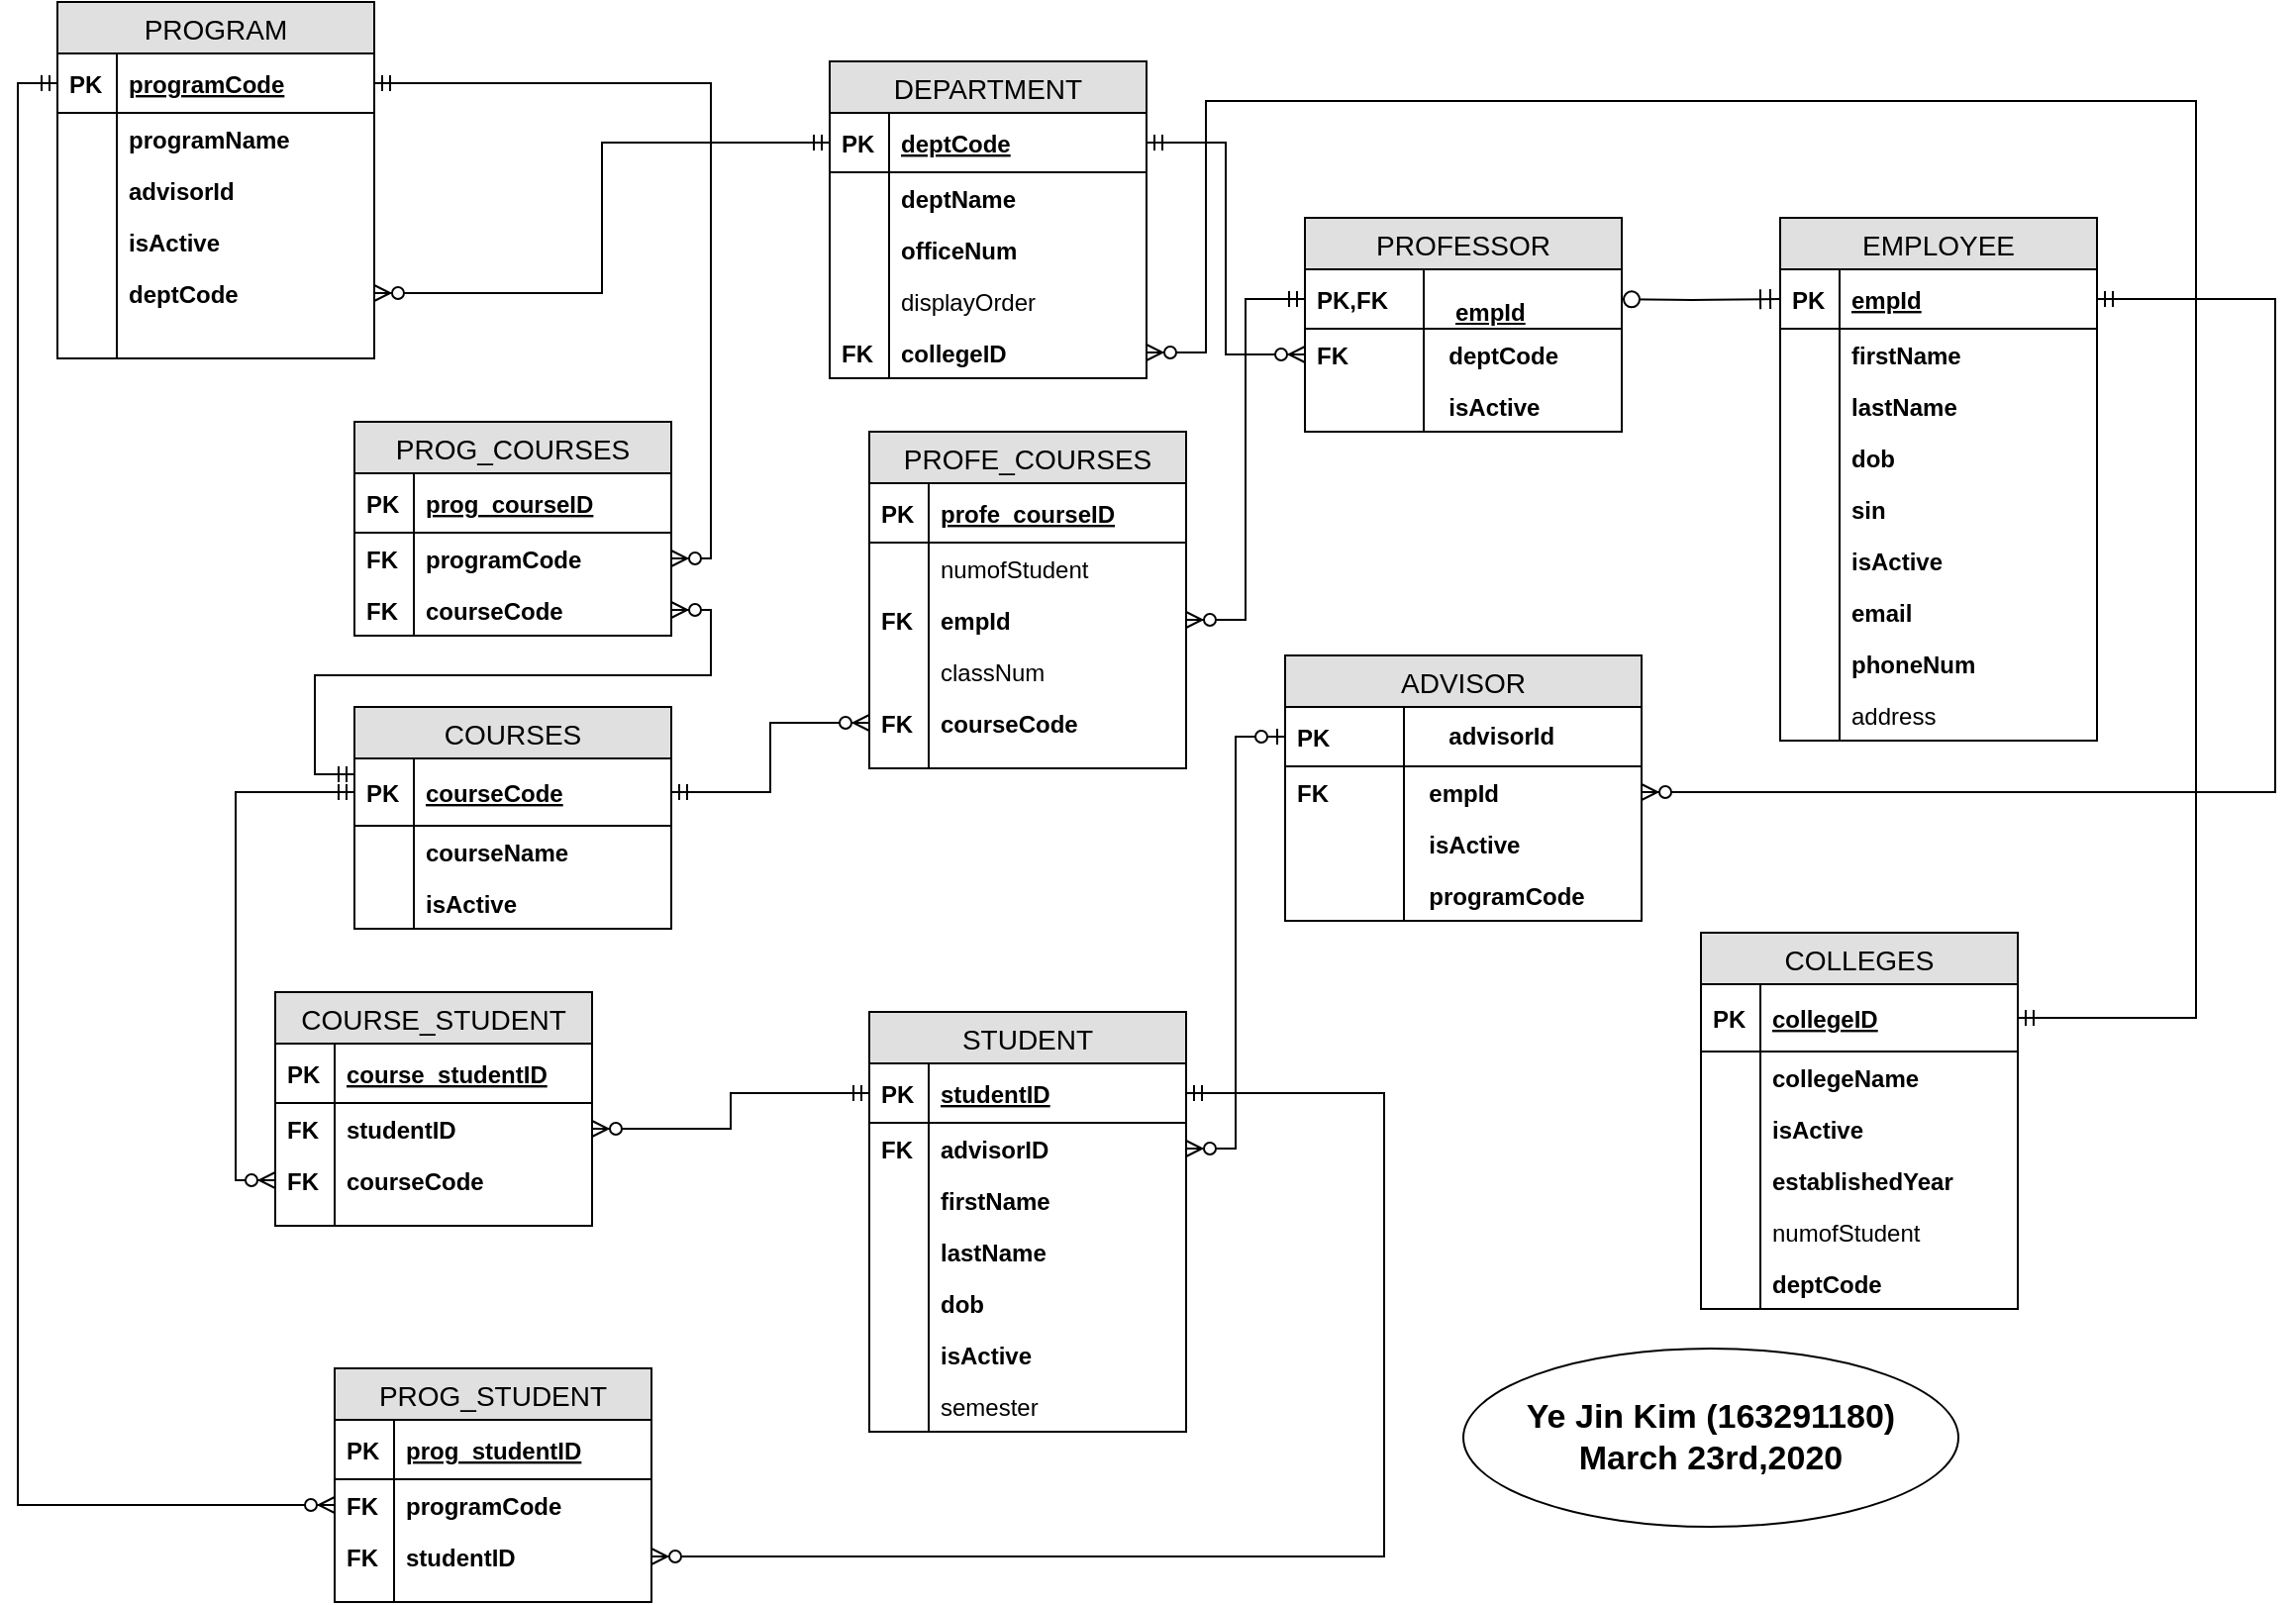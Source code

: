 <mxfile version="12.8.8"><diagram id="C5RBs43oDa-KdzZeNtuy" name="Page-1"><mxGraphModel dx="1117" dy="586" grid="1" gridSize="10" guides="1" tooltips="1" connect="1" arrows="1" fold="1" page="1" pageScale="1" pageWidth="827" pageHeight="1169" math="0" shadow="0"><root><mxCell id="WIyWlLk6GJQsqaUBKTNV-0"/><mxCell id="WIyWlLk6GJQsqaUBKTNV-1" parent="WIyWlLk6GJQsqaUBKTNV-0"/><mxCell id="zkfFHV4jXpPFQw0GAbJ--63" value="" style="edgeStyle=orthogonalEdgeStyle;endArrow=ERmandOne;startArrow=ERzeroToMany;shadow=0;strokeWidth=1;endSize=8;startSize=8;startFill=1;endFill=0;entryX=0;entryY=0.5;entryDx=0;entryDy=0;" parent="WIyWlLk6GJQsqaUBKTNV-1" target="mdF7xiytVOug3M48aa-X-58" edge="1"><mxGeometry width="100" height="100" relative="1" as="geometry"><mxPoint x="840" y="169.999" as="sourcePoint"/><mxPoint x="920" y="170" as="targetPoint"/></mxGeometry></mxCell><mxCell id="mdF7xiytVOug3M48aa-X-57" value="EMPLOYEE" style="swimlane;fontStyle=0;childLayout=stackLayout;horizontal=1;startSize=26;fillColor=#e0e0e0;horizontalStack=0;resizeParent=1;resizeParentMax=0;resizeLast=0;collapsible=1;marginBottom=0;swimlaneFillColor=#ffffff;align=center;fontSize=14;" vertex="1" parent="WIyWlLk6GJQsqaUBKTNV-1"><mxGeometry x="930" y="129" width="160" height="264" as="geometry"/></mxCell><mxCell id="mdF7xiytVOug3M48aa-X-58" value="empId" style="shape=partialRectangle;top=0;left=0;right=0;bottom=1;align=left;verticalAlign=middle;fillColor=none;spacingLeft=34;spacingRight=4;overflow=hidden;rotatable=0;points=[[0,0.5],[1,0.5]];portConstraint=eastwest;dropTarget=0;fontStyle=5;fontSize=12;" vertex="1" parent="mdF7xiytVOug3M48aa-X-57"><mxGeometry y="26" width="160" height="30" as="geometry"/></mxCell><mxCell id="mdF7xiytVOug3M48aa-X-59" value="PK" style="shape=partialRectangle;top=0;left=0;bottom=0;fillColor=none;align=left;verticalAlign=middle;spacingLeft=4;spacingRight=4;overflow=hidden;rotatable=0;points=[];portConstraint=eastwest;part=1;fontSize=12;fontStyle=1" vertex="1" connectable="0" parent="mdF7xiytVOug3M48aa-X-58"><mxGeometry width="30" height="30" as="geometry"/></mxCell><mxCell id="mdF7xiytVOug3M48aa-X-60" value="firstName" style="shape=partialRectangle;top=0;left=0;right=0;bottom=0;align=left;verticalAlign=top;fillColor=none;spacingLeft=34;spacingRight=4;overflow=hidden;rotatable=0;points=[[0,0.5],[1,0.5]];portConstraint=eastwest;dropTarget=0;fontSize=12;fontStyle=1" vertex="1" parent="mdF7xiytVOug3M48aa-X-57"><mxGeometry y="56" width="160" height="26" as="geometry"/></mxCell><mxCell id="mdF7xiytVOug3M48aa-X-61" value="" style="shape=partialRectangle;top=0;left=0;bottom=0;fillColor=none;align=left;verticalAlign=top;spacingLeft=4;spacingRight=4;overflow=hidden;rotatable=0;points=[];portConstraint=eastwest;part=1;fontSize=12;" vertex="1" connectable="0" parent="mdF7xiytVOug3M48aa-X-60"><mxGeometry width="30" height="26" as="geometry"/></mxCell><mxCell id="mdF7xiytVOug3M48aa-X-62" value="lastName" style="shape=partialRectangle;top=0;left=0;right=0;bottom=0;align=left;verticalAlign=top;fillColor=none;spacingLeft=34;spacingRight=4;overflow=hidden;rotatable=0;points=[[0,0.5],[1,0.5]];portConstraint=eastwest;dropTarget=0;fontSize=12;fontStyle=1" vertex="1" parent="mdF7xiytVOug3M48aa-X-57"><mxGeometry y="82" width="160" height="26" as="geometry"/></mxCell><mxCell id="mdF7xiytVOug3M48aa-X-63" value="" style="shape=partialRectangle;top=0;left=0;bottom=0;fillColor=none;align=left;verticalAlign=top;spacingLeft=4;spacingRight=4;overflow=hidden;rotatable=0;points=[];portConstraint=eastwest;part=1;fontSize=12;" vertex="1" connectable="0" parent="mdF7xiytVOug3M48aa-X-62"><mxGeometry width="30" height="26" as="geometry"/></mxCell><mxCell id="mdF7xiytVOug3M48aa-X-64" value="dob" style="shape=partialRectangle;top=0;left=0;right=0;bottom=0;align=left;verticalAlign=top;fillColor=none;spacingLeft=34;spacingRight=4;overflow=hidden;rotatable=0;points=[[0,0.5],[1,0.5]];portConstraint=eastwest;dropTarget=0;fontSize=12;fontStyle=1" vertex="1" parent="mdF7xiytVOug3M48aa-X-57"><mxGeometry y="108" width="160" height="26" as="geometry"/></mxCell><mxCell id="mdF7xiytVOug3M48aa-X-65" value="" style="shape=partialRectangle;top=0;left=0;bottom=0;fillColor=none;align=left;verticalAlign=top;spacingLeft=4;spacingRight=4;overflow=hidden;rotatable=0;points=[];portConstraint=eastwest;part=1;fontSize=12;" vertex="1" connectable="0" parent="mdF7xiytVOug3M48aa-X-64"><mxGeometry width="30" height="26" as="geometry"/></mxCell><mxCell id="mdF7xiytVOug3M48aa-X-68" value="sin" style="shape=partialRectangle;top=0;left=0;right=0;bottom=0;align=left;verticalAlign=top;fillColor=none;spacingLeft=34;spacingRight=4;overflow=hidden;rotatable=0;points=[[0,0.5],[1,0.5]];portConstraint=eastwest;dropTarget=0;fontSize=12;fontStyle=1" vertex="1" parent="mdF7xiytVOug3M48aa-X-57"><mxGeometry y="134" width="160" height="26" as="geometry"/></mxCell><mxCell id="mdF7xiytVOug3M48aa-X-69" value="" style="shape=partialRectangle;top=0;left=0;bottom=0;fillColor=none;align=left;verticalAlign=top;spacingLeft=4;spacingRight=4;overflow=hidden;rotatable=0;points=[];portConstraint=eastwest;part=1;fontSize=12;" vertex="1" connectable="0" parent="mdF7xiytVOug3M48aa-X-68"><mxGeometry width="30" height="26" as="geometry"/></mxCell><mxCell id="mdF7xiytVOug3M48aa-X-70" value="isActive" style="shape=partialRectangle;top=0;left=0;right=0;bottom=0;align=left;verticalAlign=top;fillColor=none;spacingLeft=34;spacingRight=4;overflow=hidden;rotatable=0;points=[[0,0.5],[1,0.5]];portConstraint=eastwest;dropTarget=0;fontSize=12;fontStyle=1" vertex="1" parent="mdF7xiytVOug3M48aa-X-57"><mxGeometry y="160" width="160" height="26" as="geometry"/></mxCell><mxCell id="mdF7xiytVOug3M48aa-X-71" value="" style="shape=partialRectangle;top=0;left=0;bottom=0;fillColor=none;align=left;verticalAlign=top;spacingLeft=4;spacingRight=4;overflow=hidden;rotatable=0;points=[];portConstraint=eastwest;part=1;fontSize=12;" vertex="1" connectable="0" parent="mdF7xiytVOug3M48aa-X-70"><mxGeometry width="30" height="26" as="geometry"/></mxCell><mxCell id="mdF7xiytVOug3M48aa-X-74" value="email" style="shape=partialRectangle;top=0;left=0;right=0;bottom=0;align=left;verticalAlign=top;fillColor=none;spacingLeft=34;spacingRight=4;overflow=hidden;rotatable=0;points=[[0,0.5],[1,0.5]];portConstraint=eastwest;dropTarget=0;fontSize=12;fontStyle=1" vertex="1" parent="mdF7xiytVOug3M48aa-X-57"><mxGeometry y="186" width="160" height="26" as="geometry"/></mxCell><mxCell id="mdF7xiytVOug3M48aa-X-75" value="" style="shape=partialRectangle;top=0;left=0;bottom=0;fillColor=none;align=left;verticalAlign=top;spacingLeft=4;spacingRight=4;overflow=hidden;rotatable=0;points=[];portConstraint=eastwest;part=1;fontSize=12;" vertex="1" connectable="0" parent="mdF7xiytVOug3M48aa-X-74"><mxGeometry width="30" height="26" as="geometry"/></mxCell><mxCell id="mdF7xiytVOug3M48aa-X-76" value="phoneNum" style="shape=partialRectangle;top=0;left=0;right=0;bottom=0;align=left;verticalAlign=top;fillColor=none;spacingLeft=34;spacingRight=4;overflow=hidden;rotatable=0;points=[[0,0.5],[1,0.5]];portConstraint=eastwest;dropTarget=0;fontSize=12;fontStyle=1" vertex="1" parent="mdF7xiytVOug3M48aa-X-57"><mxGeometry y="212" width="160" height="26" as="geometry"/></mxCell><mxCell id="mdF7xiytVOug3M48aa-X-77" value="" style="shape=partialRectangle;top=0;left=0;bottom=0;fillColor=none;align=left;verticalAlign=top;spacingLeft=4;spacingRight=4;overflow=hidden;rotatable=0;points=[];portConstraint=eastwest;part=1;fontSize=12;" vertex="1" connectable="0" parent="mdF7xiytVOug3M48aa-X-76"><mxGeometry width="30" height="26" as="geometry"/></mxCell><mxCell id="mdF7xiytVOug3M48aa-X-225" value="address" style="shape=partialRectangle;top=0;left=0;right=0;bottom=0;align=left;verticalAlign=top;fillColor=none;spacingLeft=34;spacingRight=4;overflow=hidden;rotatable=0;points=[[0,0.5],[1,0.5]];portConstraint=eastwest;dropTarget=0;fontSize=12;fontStyle=0" vertex="1" parent="mdF7xiytVOug3M48aa-X-57"><mxGeometry y="238" width="160" height="26" as="geometry"/></mxCell><mxCell id="mdF7xiytVOug3M48aa-X-226" value="" style="shape=partialRectangle;top=0;left=0;bottom=0;fillColor=none;align=left;verticalAlign=top;spacingLeft=4;spacingRight=4;overflow=hidden;rotatable=0;points=[];portConstraint=eastwest;part=1;fontSize=12;" vertex="1" connectable="0" parent="mdF7xiytVOug3M48aa-X-225"><mxGeometry width="30" height="26" as="geometry"/></mxCell><mxCell id="mdF7xiytVOug3M48aa-X-0" value="ADVISOR" style="swimlane;fontStyle=0;childLayout=stackLayout;horizontal=1;startSize=26;fillColor=#e0e0e0;horizontalStack=0;resizeParent=1;resizeParentMax=0;resizeLast=0;collapsible=1;marginBottom=0;swimlaneFillColor=#ffffff;align=center;fontSize=14;" vertex="1" parent="WIyWlLk6GJQsqaUBKTNV-1"><mxGeometry x="680" y="350" width="180" height="134" as="geometry"/></mxCell><mxCell id="mdF7xiytVOug3M48aa-X-1" value="&amp;nbsp;&amp;nbsp;&amp;nbsp;&amp;nbsp;&amp;nbsp;&amp;nbsp;&amp;nbsp;&amp;nbsp;&amp;nbsp;&amp;nbsp;&amp;nbsp;&amp;nbsp;&amp;nbsp; advisorId" style="shape=partialRectangle;top=0;left=0;right=0;bottom=1;align=left;verticalAlign=middle;fillColor=none;spacingLeft=34;spacingRight=4;overflow=hidden;rotatable=0;points=[[0,0.5],[1,0.5]];portConstraint=eastwest;dropTarget=0;fontStyle=1;fontSize=12;html=1;" vertex="1" parent="mdF7xiytVOug3M48aa-X-0"><mxGeometry y="26" width="180" height="30" as="geometry"/></mxCell><mxCell id="mdF7xiytVOug3M48aa-X-2" value="PK" style="shape=partialRectangle;top=0;left=0;bottom=0;fillColor=none;align=left;verticalAlign=middle;spacingLeft=4;spacingRight=4;overflow=hidden;rotatable=0;points=[];portConstraint=eastwest;part=1;fontSize=12;fontStyle=1" vertex="1" connectable="0" parent="mdF7xiytVOug3M48aa-X-1"><mxGeometry width="60" height="30" as="geometry"/></mxCell><mxCell id="mdF7xiytVOug3M48aa-X-3" value="           empId" style="shape=partialRectangle;top=0;left=0;right=0;bottom=0;align=left;verticalAlign=top;fillColor=none;spacingLeft=34;spacingRight=4;overflow=hidden;rotatable=0;points=[[0,0.5],[1,0.5]];portConstraint=eastwest;dropTarget=0;fontSize=12;fontStyle=1" vertex="1" parent="mdF7xiytVOug3M48aa-X-0"><mxGeometry y="56" width="180" height="26" as="geometry"/></mxCell><mxCell id="mdF7xiytVOug3M48aa-X-4" value="FK" style="shape=partialRectangle;top=0;left=0;bottom=0;fillColor=none;align=left;verticalAlign=top;spacingLeft=4;spacingRight=4;overflow=hidden;rotatable=0;points=[];portConstraint=eastwest;part=1;fontSize=12;fontStyle=1" vertex="1" connectable="0" parent="mdF7xiytVOug3M48aa-X-3"><mxGeometry width="60" height="26" as="geometry"/></mxCell><mxCell id="mdF7xiytVOug3M48aa-X-29" value="           isActive" style="shape=partialRectangle;top=0;left=0;right=0;bottom=0;align=left;verticalAlign=top;fillColor=none;spacingLeft=34;spacingRight=4;overflow=hidden;rotatable=0;points=[[0,0.5],[1,0.5]];portConstraint=eastwest;dropTarget=0;fontSize=12;fontStyle=1" vertex="1" parent="mdF7xiytVOug3M48aa-X-0"><mxGeometry y="82" width="180" height="26" as="geometry"/></mxCell><mxCell id="mdF7xiytVOug3M48aa-X-30" value="" style="shape=partialRectangle;top=0;left=0;bottom=0;fillColor=none;align=left;verticalAlign=top;spacingLeft=4;spacingRight=4;overflow=hidden;rotatable=0;points=[];portConstraint=eastwest;part=1;fontSize=12;" vertex="1" connectable="0" parent="mdF7xiytVOug3M48aa-X-29"><mxGeometry width="60" height="26" as="geometry"/></mxCell><mxCell id="mdF7xiytVOug3M48aa-X-155" value="           programCode" style="shape=partialRectangle;top=0;left=0;right=0;bottom=0;align=left;verticalAlign=top;fillColor=none;spacingLeft=34;spacingRight=4;overflow=hidden;rotatable=0;points=[[0,0.5],[1,0.5]];portConstraint=eastwest;dropTarget=0;fontSize=12;fontStyle=1" vertex="1" parent="mdF7xiytVOug3M48aa-X-0"><mxGeometry y="108" width="180" height="26" as="geometry"/></mxCell><mxCell id="mdF7xiytVOug3M48aa-X-156" value="" style="shape=partialRectangle;top=0;left=0;bottom=0;fillColor=none;align=left;verticalAlign=top;spacingLeft=4;spacingRight=4;overflow=hidden;rotatable=0;points=[];portConstraint=eastwest;part=1;fontSize=12;" vertex="1" connectable="0" parent="mdF7xiytVOug3M48aa-X-155"><mxGeometry width="60" height="26" as="geometry"/></mxCell><mxCell id="mdF7xiytVOug3M48aa-X-130" value="PROGRAM" style="swimlane;fontStyle=0;childLayout=stackLayout;horizontal=1;startSize=26;fillColor=#e0e0e0;horizontalStack=0;resizeParent=1;resizeParentMax=0;resizeLast=0;collapsible=1;marginBottom=0;swimlaneFillColor=#ffffff;align=center;fontSize=14;" vertex="1" parent="WIyWlLk6GJQsqaUBKTNV-1"><mxGeometry x="60" y="20" width="160" height="180" as="geometry"/></mxCell><mxCell id="mdF7xiytVOug3M48aa-X-131" value="programCode" style="shape=partialRectangle;top=0;left=0;right=0;bottom=1;align=left;verticalAlign=middle;fillColor=none;spacingLeft=34;spacingRight=4;overflow=hidden;rotatable=0;points=[[0,0.5],[1,0.5]];portConstraint=eastwest;dropTarget=0;fontStyle=5;fontSize=12;" vertex="1" parent="mdF7xiytVOug3M48aa-X-130"><mxGeometry y="26" width="160" height="30" as="geometry"/></mxCell><mxCell id="mdF7xiytVOug3M48aa-X-132" value="PK" style="shape=partialRectangle;top=0;left=0;bottom=0;fillColor=none;align=left;verticalAlign=middle;spacingLeft=4;spacingRight=4;overflow=hidden;rotatable=0;points=[];portConstraint=eastwest;part=1;fontSize=12;fontStyle=1" vertex="1" connectable="0" parent="mdF7xiytVOug3M48aa-X-131"><mxGeometry width="30" height="30" as="geometry"/></mxCell><mxCell id="mdF7xiytVOug3M48aa-X-133" value="programName" style="shape=partialRectangle;top=0;left=0;right=0;bottom=0;align=left;verticalAlign=top;fillColor=none;spacingLeft=34;spacingRight=4;overflow=hidden;rotatable=0;points=[[0,0.5],[1,0.5]];portConstraint=eastwest;dropTarget=0;fontSize=12;fontStyle=1" vertex="1" parent="mdF7xiytVOug3M48aa-X-130"><mxGeometry y="56" width="160" height="26" as="geometry"/></mxCell><mxCell id="mdF7xiytVOug3M48aa-X-134" value="" style="shape=partialRectangle;top=0;left=0;bottom=0;fillColor=none;align=left;verticalAlign=top;spacingLeft=4;spacingRight=4;overflow=hidden;rotatable=0;points=[];portConstraint=eastwest;part=1;fontSize=12;" vertex="1" connectable="0" parent="mdF7xiytVOug3M48aa-X-133"><mxGeometry width="30" height="26" as="geometry"/></mxCell><mxCell id="mdF7xiytVOug3M48aa-X-135" value="advisorId" style="shape=partialRectangle;top=0;left=0;right=0;bottom=0;align=left;verticalAlign=top;fillColor=none;spacingLeft=34;spacingRight=4;overflow=hidden;rotatable=0;points=[[0,0.5],[1,0.5]];portConstraint=eastwest;dropTarget=0;fontSize=12;fontStyle=1" vertex="1" parent="mdF7xiytVOug3M48aa-X-130"><mxGeometry y="82" width="160" height="26" as="geometry"/></mxCell><mxCell id="mdF7xiytVOug3M48aa-X-136" value="" style="shape=partialRectangle;top=0;left=0;bottom=0;fillColor=none;align=left;verticalAlign=top;spacingLeft=4;spacingRight=4;overflow=hidden;rotatable=0;points=[];portConstraint=eastwest;part=1;fontSize=12;" vertex="1" connectable="0" parent="mdF7xiytVOug3M48aa-X-135"><mxGeometry width="30" height="26" as="geometry"/></mxCell><mxCell id="mdF7xiytVOug3M48aa-X-137" value="isActive" style="shape=partialRectangle;top=0;left=0;right=0;bottom=0;align=left;verticalAlign=top;fillColor=none;spacingLeft=34;spacingRight=4;overflow=hidden;rotatable=0;points=[[0,0.5],[1,0.5]];portConstraint=eastwest;dropTarget=0;fontSize=12;fontStyle=1" vertex="1" parent="mdF7xiytVOug3M48aa-X-130"><mxGeometry y="108" width="160" height="26" as="geometry"/></mxCell><mxCell id="mdF7xiytVOug3M48aa-X-138" value="" style="shape=partialRectangle;top=0;left=0;bottom=0;fillColor=none;align=left;verticalAlign=top;spacingLeft=4;spacingRight=4;overflow=hidden;rotatable=0;points=[];portConstraint=eastwest;part=1;fontSize=12;" vertex="1" connectable="0" parent="mdF7xiytVOug3M48aa-X-137"><mxGeometry width="30" height="26" as="geometry"/></mxCell><mxCell id="mdF7xiytVOug3M48aa-X-143" value="deptCode" style="shape=partialRectangle;top=0;left=0;right=0;bottom=0;align=left;verticalAlign=top;fillColor=none;spacingLeft=34;spacingRight=4;overflow=hidden;rotatable=0;points=[[0,0.5],[1,0.5]];portConstraint=eastwest;dropTarget=0;fontSize=12;fontStyle=1" vertex="1" parent="mdF7xiytVOug3M48aa-X-130"><mxGeometry y="134" width="160" height="26" as="geometry"/></mxCell><mxCell id="mdF7xiytVOug3M48aa-X-144" value="" style="shape=partialRectangle;top=0;left=0;bottom=0;fillColor=none;align=left;verticalAlign=top;spacingLeft=4;spacingRight=4;overflow=hidden;rotatable=0;points=[];portConstraint=eastwest;part=1;fontSize=12;" vertex="1" connectable="0" parent="mdF7xiytVOug3M48aa-X-143"><mxGeometry width="30" height="26" as="geometry"/></mxCell><mxCell id="mdF7xiytVOug3M48aa-X-139" value="" style="shape=partialRectangle;top=0;left=0;right=0;bottom=0;align=left;verticalAlign=top;fillColor=none;spacingLeft=34;spacingRight=4;overflow=hidden;rotatable=0;points=[[0,0.5],[1,0.5]];portConstraint=eastwest;dropTarget=0;fontSize=12;" vertex="1" parent="mdF7xiytVOug3M48aa-X-130"><mxGeometry y="160" width="160" height="10" as="geometry"/></mxCell><mxCell id="mdF7xiytVOug3M48aa-X-140" value="" style="shape=partialRectangle;top=0;left=0;bottom=0;fillColor=none;align=left;verticalAlign=top;spacingLeft=4;spacingRight=4;overflow=hidden;rotatable=0;points=[];portConstraint=eastwest;part=1;fontSize=12;" vertex="1" connectable="0" parent="mdF7xiytVOug3M48aa-X-139"><mxGeometry width="30" height="10" as="geometry"/></mxCell><mxCell id="mdF7xiytVOug3M48aa-X-141" value="" style="shape=partialRectangle;top=0;left=0;right=0;bottom=0;align=left;verticalAlign=top;fillColor=none;spacingLeft=34;spacingRight=4;overflow=hidden;rotatable=0;points=[[0,0.5],[1,0.5]];portConstraint=eastwest;dropTarget=0;fontSize=12;" vertex="1" parent="mdF7xiytVOug3M48aa-X-130"><mxGeometry y="170" width="160" height="10" as="geometry"/></mxCell><mxCell id="mdF7xiytVOug3M48aa-X-142" value="" style="shape=partialRectangle;top=0;left=0;bottom=0;fillColor=none;align=left;verticalAlign=top;spacingLeft=4;spacingRight=4;overflow=hidden;rotatable=0;points=[];portConstraint=eastwest;part=1;fontSize=12;" vertex="1" connectable="0" parent="mdF7xiytVOug3M48aa-X-141"><mxGeometry width="30" height="10" as="geometry"/></mxCell><mxCell id="mdF7xiytVOug3M48aa-X-145" style="edgeStyle=orthogonalEdgeStyle;rounded=0;orthogonalLoop=1;jettySize=auto;html=1;entryX=0;entryY=0.5;entryDx=0;entryDy=0;startArrow=ERzeroToMany;startFill=1;endArrow=ERmandOne;endFill=0;" edge="1" parent="WIyWlLk6GJQsqaUBKTNV-1" source="mdF7xiytVOug3M48aa-X-143" target="mdF7xiytVOug3M48aa-X-38"><mxGeometry relative="1" as="geometry"/></mxCell><mxCell id="mdF7xiytVOug3M48aa-X-177" style="edgeStyle=orthogonalEdgeStyle;rounded=0;orthogonalLoop=1;jettySize=auto;html=1;exitX=1;exitY=0.5;exitDx=0;exitDy=0;entryX=0;entryY=0.5;entryDx=0;entryDy=0;startArrow=ERzeroToMany;startFill=1;endArrow=ERzeroToOne;endFill=1;" edge="1" parent="WIyWlLk6GJQsqaUBKTNV-1" source="mdF7xiytVOug3M48aa-X-96" target="mdF7xiytVOug3M48aa-X-1"><mxGeometry relative="1" as="geometry"/></mxCell><mxCell id="mdF7xiytVOug3M48aa-X-178" style="edgeStyle=orthogonalEdgeStyle;rounded=0;orthogonalLoop=1;jettySize=auto;html=1;exitX=1;exitY=0.5;exitDx=0;exitDy=0;entryX=1;entryY=0.5;entryDx=0;entryDy=0;startArrow=ERzeroToMany;startFill=1;endArrow=ERmandOne;endFill=0;" edge="1" parent="WIyWlLk6GJQsqaUBKTNV-1" source="mdF7xiytVOug3M48aa-X-3" target="mdF7xiytVOug3M48aa-X-58"><mxGeometry relative="1" as="geometry"><Array as="points"><mxPoint x="1180" y="419"/><mxPoint x="1180" y="170"/></Array></mxGeometry></mxCell><mxCell id="mdF7xiytVOug3M48aa-X-168" value="PROFE_COURSES" style="swimlane;fontStyle=0;childLayout=stackLayout;horizontal=1;startSize=26;fillColor=#e0e0e0;horizontalStack=0;resizeParent=1;resizeParentMax=0;resizeLast=0;collapsible=1;marginBottom=0;swimlaneFillColor=#ffffff;align=center;fontSize=14;" vertex="1" parent="WIyWlLk6GJQsqaUBKTNV-1"><mxGeometry x="470" y="237" width="160" height="170" as="geometry"/></mxCell><mxCell id="mdF7xiytVOug3M48aa-X-169" value="profe_courseID" style="shape=partialRectangle;top=0;left=0;right=0;bottom=1;align=left;verticalAlign=middle;fillColor=none;spacingLeft=34;spacingRight=4;overflow=hidden;rotatable=0;points=[[0,0.5],[1,0.5]];portConstraint=eastwest;dropTarget=0;fontStyle=5;fontSize=12;" vertex="1" parent="mdF7xiytVOug3M48aa-X-168"><mxGeometry y="26" width="160" height="30" as="geometry"/></mxCell><mxCell id="mdF7xiytVOug3M48aa-X-170" value="PK" style="shape=partialRectangle;top=0;left=0;bottom=0;fillColor=none;align=left;verticalAlign=middle;spacingLeft=4;spacingRight=4;overflow=hidden;rotatable=0;points=[];portConstraint=eastwest;part=1;fontSize=12;fontStyle=1" vertex="1" connectable="0" parent="mdF7xiytVOug3M48aa-X-169"><mxGeometry width="30" height="30" as="geometry"/></mxCell><mxCell id="mdF7xiytVOug3M48aa-X-171" value="numofStudent" style="shape=partialRectangle;top=0;left=0;right=0;bottom=0;align=left;verticalAlign=top;fillColor=none;spacingLeft=34;spacingRight=4;overflow=hidden;rotatable=0;points=[[0,0.5],[1,0.5]];portConstraint=eastwest;dropTarget=0;fontSize=12;fontStyle=0" vertex="1" parent="mdF7xiytVOug3M48aa-X-168"><mxGeometry y="56" width="160" height="26" as="geometry"/></mxCell><mxCell id="mdF7xiytVOug3M48aa-X-172" value="" style="shape=partialRectangle;top=0;left=0;bottom=0;fillColor=none;align=left;verticalAlign=top;spacingLeft=4;spacingRight=4;overflow=hidden;rotatable=0;points=[];portConstraint=eastwest;part=1;fontSize=12;" vertex="1" connectable="0" parent="mdF7xiytVOug3M48aa-X-171"><mxGeometry width="30" height="26" as="geometry"/></mxCell><mxCell id="mdF7xiytVOug3M48aa-X-173" value="empId" style="shape=partialRectangle;top=0;left=0;right=0;bottom=0;align=left;verticalAlign=top;fillColor=none;spacingLeft=34;spacingRight=4;overflow=hidden;rotatable=0;points=[[0,0.5],[1,0.5]];portConstraint=eastwest;dropTarget=0;fontSize=12;fontStyle=1" vertex="1" parent="mdF7xiytVOug3M48aa-X-168"><mxGeometry y="82" width="160" height="26" as="geometry"/></mxCell><mxCell id="mdF7xiytVOug3M48aa-X-174" value="FK" style="shape=partialRectangle;top=0;left=0;bottom=0;fillColor=none;align=left;verticalAlign=top;spacingLeft=4;spacingRight=4;overflow=hidden;rotatable=0;points=[];portConstraint=eastwest;part=1;fontSize=12;fontStyle=1" vertex="1" connectable="0" parent="mdF7xiytVOug3M48aa-X-173"><mxGeometry width="30" height="26" as="geometry"/></mxCell><mxCell id="mdF7xiytVOug3M48aa-X-187" value="classNum" style="shape=partialRectangle;top=0;left=0;right=0;bottom=0;align=left;verticalAlign=top;fillColor=none;spacingLeft=34;spacingRight=4;overflow=hidden;rotatable=0;points=[[0,0.5],[1,0.5]];portConstraint=eastwest;dropTarget=0;fontSize=12;fontStyle=0" vertex="1" parent="mdF7xiytVOug3M48aa-X-168"><mxGeometry y="108" width="160" height="26" as="geometry"/></mxCell><mxCell id="mdF7xiytVOug3M48aa-X-188" value="" style="shape=partialRectangle;top=0;left=0;bottom=0;fillColor=none;align=left;verticalAlign=top;spacingLeft=4;spacingRight=4;overflow=hidden;rotatable=0;points=[];portConstraint=eastwest;part=1;fontSize=12;" vertex="1" connectable="0" parent="mdF7xiytVOug3M48aa-X-187"><mxGeometry width="30" height="26" as="geometry"/></mxCell><mxCell id="mdF7xiytVOug3M48aa-X-181" value="courseCode" style="shape=partialRectangle;top=0;left=0;right=0;bottom=0;align=left;verticalAlign=top;fillColor=none;spacingLeft=34;spacingRight=4;overflow=hidden;rotatable=0;points=[[0,0.5],[1,0.5]];portConstraint=eastwest;dropTarget=0;fontSize=12;fontStyle=1" vertex="1" parent="mdF7xiytVOug3M48aa-X-168"><mxGeometry y="134" width="160" height="26" as="geometry"/></mxCell><mxCell id="mdF7xiytVOug3M48aa-X-182" value="FK" style="shape=partialRectangle;top=0;left=0;bottom=0;fillColor=none;align=left;verticalAlign=top;spacingLeft=4;spacingRight=4;overflow=hidden;rotatable=0;points=[];portConstraint=eastwest;part=1;fontSize=12;fontStyle=1" vertex="1" connectable="0" parent="mdF7xiytVOug3M48aa-X-181"><mxGeometry width="30" height="26" as="geometry"/></mxCell><mxCell id="mdF7xiytVOug3M48aa-X-175" value="" style="shape=partialRectangle;top=0;left=0;right=0;bottom=0;align=left;verticalAlign=top;fillColor=none;spacingLeft=34;spacingRight=4;overflow=hidden;rotatable=0;points=[[0,0.5],[1,0.5]];portConstraint=eastwest;dropTarget=0;fontSize=12;" vertex="1" parent="mdF7xiytVOug3M48aa-X-168"><mxGeometry y="160" width="160" height="10" as="geometry"/></mxCell><mxCell id="mdF7xiytVOug3M48aa-X-176" value="" style="shape=partialRectangle;top=0;left=0;bottom=0;fillColor=none;align=left;verticalAlign=top;spacingLeft=4;spacingRight=4;overflow=hidden;rotatable=0;points=[];portConstraint=eastwest;part=1;fontSize=12;" vertex="1" connectable="0" parent="mdF7xiytVOug3M48aa-X-175"><mxGeometry width="30" height="10" as="geometry"/></mxCell><mxCell id="mdF7xiytVOug3M48aa-X-83" value="STUDENT" style="swimlane;fontStyle=0;childLayout=stackLayout;horizontal=1;startSize=26;fillColor=#e0e0e0;horizontalStack=0;resizeParent=1;resizeParentMax=0;resizeLast=0;collapsible=1;marginBottom=0;swimlaneFillColor=#ffffff;align=center;fontSize=14;" vertex="1" parent="WIyWlLk6GJQsqaUBKTNV-1"><mxGeometry x="470" y="530" width="160" height="212" as="geometry"/></mxCell><mxCell id="mdF7xiytVOug3M48aa-X-84" value="studentID" style="shape=partialRectangle;top=0;left=0;right=0;bottom=1;align=left;verticalAlign=middle;fillColor=none;spacingLeft=34;spacingRight=4;overflow=hidden;rotatable=0;points=[[0,0.5],[1,0.5]];portConstraint=eastwest;dropTarget=0;fontStyle=5;fontSize=12;" vertex="1" parent="mdF7xiytVOug3M48aa-X-83"><mxGeometry y="26" width="160" height="30" as="geometry"/></mxCell><mxCell id="mdF7xiytVOug3M48aa-X-85" value="PK" style="shape=partialRectangle;top=0;left=0;bottom=0;fillColor=none;align=left;verticalAlign=middle;spacingLeft=4;spacingRight=4;overflow=hidden;rotatable=0;points=[];portConstraint=eastwest;part=1;fontSize=12;fontStyle=1" vertex="1" connectable="0" parent="mdF7xiytVOug3M48aa-X-84"><mxGeometry width="30" height="30" as="geometry"/></mxCell><mxCell id="mdF7xiytVOug3M48aa-X-96" value="advisorID" style="shape=partialRectangle;top=0;left=0;right=0;bottom=0;align=left;verticalAlign=top;fillColor=none;spacingLeft=34;spacingRight=4;overflow=hidden;rotatable=0;points=[[0,0.5],[1,0.5]];portConstraint=eastwest;dropTarget=0;fontSize=12;fontStyle=1" vertex="1" parent="mdF7xiytVOug3M48aa-X-83"><mxGeometry y="56" width="160" height="26" as="geometry"/></mxCell><mxCell id="mdF7xiytVOug3M48aa-X-97" value="FK" style="shape=partialRectangle;top=0;left=0;bottom=0;fillColor=none;align=left;verticalAlign=top;spacingLeft=4;spacingRight=4;overflow=hidden;rotatable=0;points=[];portConstraint=eastwest;part=1;fontSize=12;fontStyle=1" vertex="1" connectable="0" parent="mdF7xiytVOug3M48aa-X-96"><mxGeometry width="30" height="26" as="geometry"/></mxCell><mxCell id="mdF7xiytVOug3M48aa-X-86" value="firstName" style="shape=partialRectangle;top=0;left=0;right=0;bottom=0;align=left;verticalAlign=top;fillColor=none;spacingLeft=34;spacingRight=4;overflow=hidden;rotatable=0;points=[[0,0.5],[1,0.5]];portConstraint=eastwest;dropTarget=0;fontSize=12;fontStyle=1" vertex="1" parent="mdF7xiytVOug3M48aa-X-83"><mxGeometry y="82" width="160" height="26" as="geometry"/></mxCell><mxCell id="mdF7xiytVOug3M48aa-X-87" value="" style="shape=partialRectangle;top=0;left=0;bottom=0;fillColor=none;align=left;verticalAlign=top;spacingLeft=4;spacingRight=4;overflow=hidden;rotatable=0;points=[];portConstraint=eastwest;part=1;fontSize=12;" vertex="1" connectable="0" parent="mdF7xiytVOug3M48aa-X-86"><mxGeometry width="30" height="26" as="geometry"/></mxCell><mxCell id="mdF7xiytVOug3M48aa-X-88" value="lastName" style="shape=partialRectangle;top=0;left=0;right=0;bottom=0;align=left;verticalAlign=top;fillColor=none;spacingLeft=34;spacingRight=4;overflow=hidden;rotatable=0;points=[[0,0.5],[1,0.5]];portConstraint=eastwest;dropTarget=0;fontSize=12;fontStyle=1" vertex="1" parent="mdF7xiytVOug3M48aa-X-83"><mxGeometry y="108" width="160" height="26" as="geometry"/></mxCell><mxCell id="mdF7xiytVOug3M48aa-X-89" value="" style="shape=partialRectangle;top=0;left=0;bottom=0;fillColor=none;align=left;verticalAlign=top;spacingLeft=4;spacingRight=4;overflow=hidden;rotatable=0;points=[];portConstraint=eastwest;part=1;fontSize=12;" vertex="1" connectable="0" parent="mdF7xiytVOug3M48aa-X-88"><mxGeometry width="30" height="26" as="geometry"/></mxCell><mxCell id="mdF7xiytVOug3M48aa-X-90" value="dob" style="shape=partialRectangle;top=0;left=0;right=0;bottom=0;align=left;verticalAlign=top;fillColor=none;spacingLeft=34;spacingRight=4;overflow=hidden;rotatable=0;points=[[0,0.5],[1,0.5]];portConstraint=eastwest;dropTarget=0;fontSize=12;fontStyle=1" vertex="1" parent="mdF7xiytVOug3M48aa-X-83"><mxGeometry y="134" width="160" height="26" as="geometry"/></mxCell><mxCell id="mdF7xiytVOug3M48aa-X-91" value="" style="shape=partialRectangle;top=0;left=0;bottom=0;fillColor=none;align=left;verticalAlign=top;spacingLeft=4;spacingRight=4;overflow=hidden;rotatable=0;points=[];portConstraint=eastwest;part=1;fontSize=12;" vertex="1" connectable="0" parent="mdF7xiytVOug3M48aa-X-90"><mxGeometry width="30" height="26" as="geometry"/></mxCell><mxCell id="mdF7xiytVOug3M48aa-X-94" value="isActive" style="shape=partialRectangle;top=0;left=0;right=0;bottom=0;align=left;verticalAlign=top;fillColor=none;spacingLeft=34;spacingRight=4;overflow=hidden;rotatable=0;points=[[0,0.5],[1,0.5]];portConstraint=eastwest;dropTarget=0;fontSize=12;fontStyle=1" vertex="1" parent="mdF7xiytVOug3M48aa-X-83"><mxGeometry y="160" width="160" height="26" as="geometry"/></mxCell><mxCell id="mdF7xiytVOug3M48aa-X-95" value="" style="shape=partialRectangle;top=0;left=0;bottom=0;fillColor=none;align=left;verticalAlign=top;spacingLeft=4;spacingRight=4;overflow=hidden;rotatable=0;points=[];portConstraint=eastwest;part=1;fontSize=12;" vertex="1" connectable="0" parent="mdF7xiytVOug3M48aa-X-94"><mxGeometry width="30" height="26" as="geometry"/></mxCell><mxCell id="mdF7xiytVOug3M48aa-X-92" value="semester" style="shape=partialRectangle;top=0;left=0;right=0;bottom=0;align=left;verticalAlign=top;fillColor=none;spacingLeft=34;spacingRight=4;overflow=hidden;rotatable=0;points=[[0,0.5],[1,0.5]];portConstraint=eastwest;dropTarget=0;fontSize=12;fontStyle=0" vertex="1" parent="mdF7xiytVOug3M48aa-X-83"><mxGeometry y="186" width="160" height="26" as="geometry"/></mxCell><mxCell id="mdF7xiytVOug3M48aa-X-93" value="" style="shape=partialRectangle;top=0;left=0;bottom=0;fillColor=none;align=left;verticalAlign=top;spacingLeft=4;spacingRight=4;overflow=hidden;rotatable=0;points=[];portConstraint=eastwest;part=1;fontSize=12;" vertex="1" connectable="0" parent="mdF7xiytVOug3M48aa-X-92"><mxGeometry width="30" height="26" as="geometry"/></mxCell><mxCell id="mdF7xiytVOug3M48aa-X-189" style="edgeStyle=orthogonalEdgeStyle;rounded=0;orthogonalLoop=1;jettySize=auto;html=1;exitX=1;exitY=0.5;exitDx=0;exitDy=0;entryX=0;entryY=0.5;entryDx=0;entryDy=0;startArrow=ERmandOne;startFill=0;endArrow=ERzeroToMany;endFill=1;" edge="1" parent="WIyWlLk6GJQsqaUBKTNV-1" source="mdF7xiytVOug3M48aa-X-109" target="mdF7xiytVOug3M48aa-X-181"><mxGeometry relative="1" as="geometry"/></mxCell><mxCell id="mdF7xiytVOug3M48aa-X-190" style="edgeStyle=orthogonalEdgeStyle;rounded=0;orthogonalLoop=1;jettySize=auto;html=1;entryX=0;entryY=0.5;entryDx=0;entryDy=0;startArrow=ERzeroToMany;startFill=1;endArrow=ERmandOne;endFill=0;" edge="1" parent="WIyWlLk6GJQsqaUBKTNV-1" source="mdF7xiytVOug3M48aa-X-173" target="mdF7xiytVOug3M48aa-X-102"><mxGeometry relative="1" as="geometry"/></mxCell><mxCell id="mdF7xiytVOug3M48aa-X-119" value="COURSE_STUDENT" style="swimlane;fontStyle=0;childLayout=stackLayout;horizontal=1;startSize=26;fillColor=#e0e0e0;horizontalStack=0;resizeParent=1;resizeParentMax=0;resizeLast=0;collapsible=1;marginBottom=0;swimlaneFillColor=#ffffff;align=center;fontSize=14;" vertex="1" parent="WIyWlLk6GJQsqaUBKTNV-1"><mxGeometry x="170" y="520" width="160" height="118" as="geometry"/></mxCell><mxCell id="mdF7xiytVOug3M48aa-X-120" value="course_studentID" style="shape=partialRectangle;top=0;left=0;right=0;bottom=1;align=left;verticalAlign=middle;fillColor=none;spacingLeft=34;spacingRight=4;overflow=hidden;rotatable=0;points=[[0,0.5],[1,0.5]];portConstraint=eastwest;dropTarget=0;fontStyle=5;fontSize=12;" vertex="1" parent="mdF7xiytVOug3M48aa-X-119"><mxGeometry y="26" width="160" height="30" as="geometry"/></mxCell><mxCell id="mdF7xiytVOug3M48aa-X-121" value="PK" style="shape=partialRectangle;top=0;left=0;bottom=0;fillColor=none;align=left;verticalAlign=middle;spacingLeft=4;spacingRight=4;overflow=hidden;rotatable=0;points=[];portConstraint=eastwest;part=1;fontSize=12;fontStyle=1" vertex="1" connectable="0" parent="mdF7xiytVOug3M48aa-X-120"><mxGeometry width="30" height="30" as="geometry"/></mxCell><mxCell id="mdF7xiytVOug3M48aa-X-122" value="studentID" style="shape=partialRectangle;top=0;left=0;right=0;bottom=0;align=left;verticalAlign=top;fillColor=none;spacingLeft=34;spacingRight=4;overflow=hidden;rotatable=0;points=[[0,0.5],[1,0.5]];portConstraint=eastwest;dropTarget=0;fontSize=12;fontStyle=1" vertex="1" parent="mdF7xiytVOug3M48aa-X-119"><mxGeometry y="56" width="160" height="26" as="geometry"/></mxCell><mxCell id="mdF7xiytVOug3M48aa-X-123" value="FK" style="shape=partialRectangle;top=0;left=0;bottom=0;fillColor=none;align=left;verticalAlign=top;spacingLeft=4;spacingRight=4;overflow=hidden;rotatable=0;points=[];portConstraint=eastwest;part=1;fontSize=12;fontStyle=1" vertex="1" connectable="0" parent="mdF7xiytVOug3M48aa-X-122"><mxGeometry width="30" height="26" as="geometry"/></mxCell><mxCell id="mdF7xiytVOug3M48aa-X-124" value="courseCode" style="shape=partialRectangle;top=0;left=0;right=0;bottom=0;align=left;verticalAlign=top;fillColor=none;spacingLeft=34;spacingRight=4;overflow=hidden;rotatable=0;points=[[0,0.5],[1,0.5]];portConstraint=eastwest;dropTarget=0;fontSize=12;fontStyle=1" vertex="1" parent="mdF7xiytVOug3M48aa-X-119"><mxGeometry y="82" width="160" height="26" as="geometry"/></mxCell><mxCell id="mdF7xiytVOug3M48aa-X-125" value="FK" style="shape=partialRectangle;top=0;left=0;bottom=0;fillColor=none;align=left;verticalAlign=top;spacingLeft=4;spacingRight=4;overflow=hidden;rotatable=0;points=[];portConstraint=eastwest;part=1;fontSize=12;fontStyle=1" vertex="1" connectable="0" parent="mdF7xiytVOug3M48aa-X-124"><mxGeometry width="30" height="26" as="geometry"/></mxCell><mxCell id="mdF7xiytVOug3M48aa-X-128" value="" style="shape=partialRectangle;top=0;left=0;right=0;bottom=0;align=left;verticalAlign=top;fillColor=none;spacingLeft=34;spacingRight=4;overflow=hidden;rotatable=0;points=[[0,0.5],[1,0.5]];portConstraint=eastwest;dropTarget=0;fontSize=12;" vertex="1" parent="mdF7xiytVOug3M48aa-X-119"><mxGeometry y="108" width="160" height="10" as="geometry"/></mxCell><mxCell id="mdF7xiytVOug3M48aa-X-129" value="" style="shape=partialRectangle;top=0;left=0;bottom=0;fillColor=none;align=left;verticalAlign=top;spacingLeft=4;spacingRight=4;overflow=hidden;rotatable=0;points=[];portConstraint=eastwest;part=1;fontSize=12;" vertex="1" connectable="0" parent="mdF7xiytVOug3M48aa-X-128"><mxGeometry width="30" height="10" as="geometry"/></mxCell><mxCell id="mdF7xiytVOug3M48aa-X-191" style="edgeStyle=orthogonalEdgeStyle;rounded=0;orthogonalLoop=1;jettySize=auto;html=1;exitX=0;exitY=0.5;exitDx=0;exitDy=0;entryX=1;entryY=0.5;entryDx=0;entryDy=0;startArrow=ERmandOne;startFill=0;endArrow=ERzeroToMany;endFill=1;" edge="1" parent="WIyWlLk6GJQsqaUBKTNV-1" source="mdF7xiytVOug3M48aa-X-84" target="mdF7xiytVOug3M48aa-X-122"><mxGeometry relative="1" as="geometry"/></mxCell><mxCell id="mdF7xiytVOug3M48aa-X-192" style="edgeStyle=orthogonalEdgeStyle;rounded=0;orthogonalLoop=1;jettySize=auto;html=1;exitX=0;exitY=0.5;exitDx=0;exitDy=0;entryX=0;entryY=0.5;entryDx=0;entryDy=0;startArrow=ERzeroToMany;startFill=1;endArrow=ERmandOne;endFill=0;" edge="1" parent="WIyWlLk6GJQsqaUBKTNV-1" source="mdF7xiytVOug3M48aa-X-124" target="mdF7xiytVOug3M48aa-X-109"><mxGeometry relative="1" as="geometry"/></mxCell><mxCell id="mdF7xiytVOug3M48aa-X-101" value="PROFESSOR" style="swimlane;fontStyle=0;childLayout=stackLayout;horizontal=1;startSize=26;fillColor=#e0e0e0;horizontalStack=0;resizeParent=1;resizeParentMax=0;resizeLast=0;collapsible=1;marginBottom=0;swimlaneFillColor=#ffffff;align=center;fontSize=14;" vertex="1" parent="WIyWlLk6GJQsqaUBKTNV-1"><mxGeometry x="690" y="129" width="160" height="108" as="geometry"/></mxCell><mxCell id="mdF7xiytVOug3M48aa-X-102" value="&lt;p style=&quot;line-height: 120%&quot;&gt;&lt;/p&gt;&lt;blockquote&gt;&lt;u&gt;empId&lt;br&gt;&lt;/u&gt;&lt;/blockquote&gt;&lt;p&gt;&lt;/p&gt;" style="shape=partialRectangle;top=0;left=0;right=0;bottom=1;align=left;verticalAlign=middle;fillColor=none;spacingLeft=34;spacingRight=4;overflow=hidden;rotatable=0;points=[[0,0.5],[1,0.5]];portConstraint=eastwest;dropTarget=0;fontStyle=1;fontSize=12;html=1;" vertex="1" parent="mdF7xiytVOug3M48aa-X-101"><mxGeometry y="26" width="160" height="30" as="geometry"/></mxCell><mxCell id="mdF7xiytVOug3M48aa-X-103" value="PK,FK" style="shape=partialRectangle;top=0;left=0;bottom=0;fillColor=none;align=left;verticalAlign=middle;spacingLeft=4;spacingRight=4;overflow=hidden;rotatable=0;points=[];portConstraint=eastwest;part=1;fontSize=12;fontStyle=1" vertex="1" connectable="0" parent="mdF7xiytVOug3M48aa-X-102"><mxGeometry width="60" height="30" as="geometry"/></mxCell><mxCell id="mdF7xiytVOug3M48aa-X-104" value="           deptCode" style="shape=partialRectangle;top=0;left=0;right=0;bottom=0;align=left;verticalAlign=top;fillColor=none;spacingLeft=34;spacingRight=4;overflow=hidden;rotatable=0;points=[[0,0.5],[1,0.5]];portConstraint=eastwest;dropTarget=0;fontSize=12;fontStyle=1" vertex="1" parent="mdF7xiytVOug3M48aa-X-101"><mxGeometry y="56" width="160" height="26" as="geometry"/></mxCell><mxCell id="mdF7xiytVOug3M48aa-X-105" value="FK" style="shape=partialRectangle;top=0;left=0;bottom=0;fillColor=none;align=left;verticalAlign=top;spacingLeft=4;spacingRight=4;overflow=hidden;rotatable=0;points=[];portConstraint=eastwest;part=1;fontSize=12;fontStyle=1" vertex="1" connectable="0" parent="mdF7xiytVOug3M48aa-X-104"><mxGeometry width="60" height="26" as="geometry"/></mxCell><mxCell id="mdF7xiytVOug3M48aa-X-106" value="           isActive" style="shape=partialRectangle;top=0;left=0;right=0;bottom=0;align=left;verticalAlign=top;fillColor=none;spacingLeft=34;spacingRight=4;overflow=hidden;rotatable=0;points=[[0,0.5],[1,0.5]];portConstraint=eastwest;dropTarget=0;fontSize=12;fontStyle=1" vertex="1" parent="mdF7xiytVOug3M48aa-X-101"><mxGeometry y="82" width="160" height="26" as="geometry"/></mxCell><mxCell id="mdF7xiytVOug3M48aa-X-107" value="" style="shape=partialRectangle;top=0;left=0;bottom=0;fillColor=none;align=left;verticalAlign=top;spacingLeft=4;spacingRight=4;overflow=hidden;rotatable=0;points=[];portConstraint=eastwest;part=1;fontSize=12;" vertex="1" connectable="0" parent="mdF7xiytVOug3M48aa-X-106"><mxGeometry width="60" height="26" as="geometry"/></mxCell><mxCell id="mdF7xiytVOug3M48aa-X-37" value="DEPARTMENT" style="swimlane;fontStyle=0;childLayout=stackLayout;horizontal=1;startSize=26;fillColor=#e0e0e0;horizontalStack=0;resizeParent=1;resizeParentMax=0;resizeLast=0;collapsible=1;marginBottom=0;swimlaneFillColor=#ffffff;align=center;fontSize=14;" vertex="1" parent="WIyWlLk6GJQsqaUBKTNV-1"><mxGeometry x="450" y="50" width="160" height="160" as="geometry"/></mxCell><mxCell id="mdF7xiytVOug3M48aa-X-38" value="deptCode" style="shape=partialRectangle;top=0;left=0;right=0;bottom=1;align=left;verticalAlign=middle;fillColor=none;spacingLeft=34;spacingRight=4;overflow=hidden;rotatable=0;points=[[0,0.5],[1,0.5]];portConstraint=eastwest;dropTarget=0;fontStyle=5;fontSize=12;" vertex="1" parent="mdF7xiytVOug3M48aa-X-37"><mxGeometry y="26" width="160" height="30" as="geometry"/></mxCell><mxCell id="mdF7xiytVOug3M48aa-X-39" value="PK" style="shape=partialRectangle;top=0;left=0;bottom=0;fillColor=none;align=left;verticalAlign=middle;spacingLeft=4;spacingRight=4;overflow=hidden;rotatable=0;points=[];portConstraint=eastwest;part=1;fontSize=12;fontStyle=1" vertex="1" connectable="0" parent="mdF7xiytVOug3M48aa-X-38"><mxGeometry width="30" height="30" as="geometry"/></mxCell><mxCell id="mdF7xiytVOug3M48aa-X-42" value="deptName" style="shape=partialRectangle;top=0;left=0;right=0;bottom=0;align=left;verticalAlign=top;fillColor=none;spacingLeft=34;spacingRight=4;overflow=hidden;rotatable=0;points=[[0,0.5],[1,0.5]];portConstraint=eastwest;dropTarget=0;fontSize=12;fontStyle=1" vertex="1" parent="mdF7xiytVOug3M48aa-X-37"><mxGeometry y="56" width="160" height="26" as="geometry"/></mxCell><mxCell id="mdF7xiytVOug3M48aa-X-43" value="" style="shape=partialRectangle;top=0;left=0;bottom=0;fillColor=none;align=left;verticalAlign=top;spacingLeft=4;spacingRight=4;overflow=hidden;rotatable=0;points=[];portConstraint=eastwest;part=1;fontSize=12;" vertex="1" connectable="0" parent="mdF7xiytVOug3M48aa-X-42"><mxGeometry width="30" height="26" as="geometry"/></mxCell><mxCell id="mdF7xiytVOug3M48aa-X-44" value="officeNum" style="shape=partialRectangle;top=0;left=0;right=0;bottom=0;align=left;verticalAlign=top;fillColor=none;spacingLeft=34;spacingRight=4;overflow=hidden;rotatable=0;points=[[0,0.5],[1,0.5]];portConstraint=eastwest;dropTarget=0;fontSize=12;fontStyle=1" vertex="1" parent="mdF7xiytVOug3M48aa-X-37"><mxGeometry y="82" width="160" height="26" as="geometry"/></mxCell><mxCell id="mdF7xiytVOug3M48aa-X-45" value="" style="shape=partialRectangle;top=0;left=0;bottom=0;fillColor=none;align=left;verticalAlign=top;spacingLeft=4;spacingRight=4;overflow=hidden;rotatable=0;points=[];portConstraint=eastwest;part=1;fontSize=12;" vertex="1" connectable="0" parent="mdF7xiytVOug3M48aa-X-44"><mxGeometry width="30" height="26" as="geometry"/></mxCell><mxCell id="mdF7xiytVOug3M48aa-X-222" value="displayOrder" style="shape=partialRectangle;top=0;left=0;right=0;bottom=0;align=left;verticalAlign=top;fillColor=none;spacingLeft=34;spacingRight=4;overflow=hidden;rotatable=0;points=[[0,0.5],[1,0.5]];portConstraint=eastwest;dropTarget=0;fontSize=12;fontStyle=0" vertex="1" parent="mdF7xiytVOug3M48aa-X-37"><mxGeometry y="108" width="160" height="26" as="geometry"/></mxCell><mxCell id="mdF7xiytVOug3M48aa-X-223" value="" style="shape=partialRectangle;top=0;left=0;bottom=0;fillColor=none;align=left;verticalAlign=top;spacingLeft=4;spacingRight=4;overflow=hidden;rotatable=0;points=[];portConstraint=eastwest;part=1;fontSize=12;" vertex="1" connectable="0" parent="mdF7xiytVOug3M48aa-X-222"><mxGeometry width="30" height="26" as="geometry"/></mxCell><mxCell id="mdF7xiytVOug3M48aa-X-40" value="collegeID" style="shape=partialRectangle;top=0;left=0;right=0;bottom=0;align=left;verticalAlign=top;fillColor=none;spacingLeft=34;spacingRight=4;overflow=hidden;rotatable=0;points=[[0,0.5],[1,0.5]];portConstraint=eastwest;dropTarget=0;fontSize=12;fontStyle=1" vertex="1" parent="mdF7xiytVOug3M48aa-X-37"><mxGeometry y="134" width="160" height="26" as="geometry"/></mxCell><mxCell id="mdF7xiytVOug3M48aa-X-41" value="FK" style="shape=partialRectangle;top=0;left=0;bottom=0;fillColor=none;align=left;verticalAlign=top;spacingLeft=4;spacingRight=4;overflow=hidden;rotatable=0;points=[];portConstraint=eastwest;part=1;fontSize=12;fontStyle=1" vertex="1" connectable="0" parent="mdF7xiytVOug3M48aa-X-40"><mxGeometry width="30" height="26" as="geometry"/></mxCell><mxCell id="mdF7xiytVOug3M48aa-X-193" value="PROG_STUDENT" style="swimlane;fontStyle=0;childLayout=stackLayout;horizontal=1;startSize=26;fillColor=#e0e0e0;horizontalStack=0;resizeParent=1;resizeParentMax=0;resizeLast=0;collapsible=1;marginBottom=0;swimlaneFillColor=#ffffff;align=center;fontSize=14;" vertex="1" parent="WIyWlLk6GJQsqaUBKTNV-1"><mxGeometry x="200" y="710" width="160" height="118" as="geometry"/></mxCell><mxCell id="mdF7xiytVOug3M48aa-X-194" value="prog_studentID" style="shape=partialRectangle;top=0;left=0;right=0;bottom=1;align=left;verticalAlign=middle;fillColor=none;spacingLeft=34;spacingRight=4;overflow=hidden;rotatable=0;points=[[0,0.5],[1,0.5]];portConstraint=eastwest;dropTarget=0;fontStyle=5;fontSize=12;" vertex="1" parent="mdF7xiytVOug3M48aa-X-193"><mxGeometry y="26" width="160" height="30" as="geometry"/></mxCell><mxCell id="mdF7xiytVOug3M48aa-X-195" value="PK" style="shape=partialRectangle;top=0;left=0;bottom=0;fillColor=none;align=left;verticalAlign=middle;spacingLeft=4;spacingRight=4;overflow=hidden;rotatable=0;points=[];portConstraint=eastwest;part=1;fontSize=12;fontStyle=1" vertex="1" connectable="0" parent="mdF7xiytVOug3M48aa-X-194"><mxGeometry width="30" height="30" as="geometry"/></mxCell><mxCell id="mdF7xiytVOug3M48aa-X-196" value="programCode" style="shape=partialRectangle;top=0;left=0;right=0;bottom=0;align=left;verticalAlign=top;fillColor=none;spacingLeft=34;spacingRight=4;overflow=hidden;rotatable=0;points=[[0,0.5],[1,0.5]];portConstraint=eastwest;dropTarget=0;fontSize=12;fontStyle=1" vertex="1" parent="mdF7xiytVOug3M48aa-X-193"><mxGeometry y="56" width="160" height="26" as="geometry"/></mxCell><mxCell id="mdF7xiytVOug3M48aa-X-197" value="FK" style="shape=partialRectangle;top=0;left=0;bottom=0;fillColor=none;align=left;verticalAlign=top;spacingLeft=4;spacingRight=4;overflow=hidden;rotatable=0;points=[];portConstraint=eastwest;part=1;fontSize=12;fontStyle=1" vertex="1" connectable="0" parent="mdF7xiytVOug3M48aa-X-196"><mxGeometry width="30" height="26" as="geometry"/></mxCell><mxCell id="mdF7xiytVOug3M48aa-X-198" value="studentID" style="shape=partialRectangle;top=0;left=0;right=0;bottom=0;align=left;verticalAlign=top;fillColor=none;spacingLeft=34;spacingRight=4;overflow=hidden;rotatable=0;points=[[0,0.5],[1,0.5]];portConstraint=eastwest;dropTarget=0;fontSize=12;fontStyle=1" vertex="1" parent="mdF7xiytVOug3M48aa-X-193"><mxGeometry y="82" width="160" height="26" as="geometry"/></mxCell><mxCell id="mdF7xiytVOug3M48aa-X-199" value="FK" style="shape=partialRectangle;top=0;left=0;bottom=0;fillColor=none;align=left;verticalAlign=top;spacingLeft=4;spacingRight=4;overflow=hidden;rotatable=0;points=[];portConstraint=eastwest;part=1;fontSize=12;fontStyle=1" vertex="1" connectable="0" parent="mdF7xiytVOug3M48aa-X-198"><mxGeometry width="30" height="26" as="geometry"/></mxCell><mxCell id="mdF7xiytVOug3M48aa-X-200" value="" style="shape=partialRectangle;top=0;left=0;right=0;bottom=0;align=left;verticalAlign=top;fillColor=none;spacingLeft=34;spacingRight=4;overflow=hidden;rotatable=0;points=[[0,0.5],[1,0.5]];portConstraint=eastwest;dropTarget=0;fontSize=12;" vertex="1" parent="mdF7xiytVOug3M48aa-X-193"><mxGeometry y="108" width="160" height="10" as="geometry"/></mxCell><mxCell id="mdF7xiytVOug3M48aa-X-201" value="" style="shape=partialRectangle;top=0;left=0;bottom=0;fillColor=none;align=left;verticalAlign=top;spacingLeft=4;spacingRight=4;overflow=hidden;rotatable=0;points=[];portConstraint=eastwest;part=1;fontSize=12;" vertex="1" connectable="0" parent="mdF7xiytVOug3M48aa-X-200"><mxGeometry width="30" height="10" as="geometry"/></mxCell><mxCell id="mdF7xiytVOug3M48aa-X-203" style="edgeStyle=orthogonalEdgeStyle;rounded=0;orthogonalLoop=1;jettySize=auto;html=1;exitX=0;exitY=0.5;exitDx=0;exitDy=0;entryX=0;entryY=0.5;entryDx=0;entryDy=0;startArrow=ERmandOne;startFill=0;endArrow=ERzeroToMany;endFill=1;" edge="1" parent="WIyWlLk6GJQsqaUBKTNV-1" source="mdF7xiytVOug3M48aa-X-131" target="mdF7xiytVOug3M48aa-X-196"><mxGeometry relative="1" as="geometry"/></mxCell><mxCell id="mdF7xiytVOug3M48aa-X-204" style="edgeStyle=orthogonalEdgeStyle;rounded=0;orthogonalLoop=1;jettySize=auto;html=1;exitX=1;exitY=0.5;exitDx=0;exitDy=0;entryX=1;entryY=0.5;entryDx=0;entryDy=0;startArrow=ERmandOne;startFill=0;endArrow=ERzeroToMany;endFill=1;" edge="1" parent="WIyWlLk6GJQsqaUBKTNV-1" source="mdF7xiytVOug3M48aa-X-84" target="mdF7xiytVOug3M48aa-X-198"><mxGeometry relative="1" as="geometry"><Array as="points"><mxPoint x="730" y="571"/><mxPoint x="730" y="805"/></Array></mxGeometry></mxCell><mxCell id="mdF7xiytVOug3M48aa-X-108" value="COURSES" style="swimlane;fontStyle=0;childLayout=stackLayout;horizontal=1;startSize=26;fillColor=#e0e0e0;horizontalStack=0;resizeParent=1;resizeParentMax=0;resizeLast=0;collapsible=1;marginBottom=0;swimlaneFillColor=#ffffff;align=center;fontSize=14;" vertex="1" parent="WIyWlLk6GJQsqaUBKTNV-1"><mxGeometry x="210" y="376" width="160" height="112" as="geometry"/></mxCell><mxCell id="mdF7xiytVOug3M48aa-X-109" value="courseCode" style="shape=partialRectangle;top=0;left=0;right=0;bottom=1;align=left;verticalAlign=middle;fillColor=none;spacingLeft=34;spacingRight=4;overflow=hidden;rotatable=0;points=[[0,0.5],[1,0.5]];portConstraint=eastwest;dropTarget=0;fontStyle=5;fontSize=12;" vertex="1" parent="mdF7xiytVOug3M48aa-X-108"><mxGeometry y="26" width="160" height="34" as="geometry"/></mxCell><mxCell id="mdF7xiytVOug3M48aa-X-110" value="PK" style="shape=partialRectangle;top=0;left=0;bottom=0;fillColor=none;align=left;verticalAlign=middle;spacingLeft=4;spacingRight=4;overflow=hidden;rotatable=0;points=[];portConstraint=eastwest;part=1;fontSize=12;fontStyle=1" vertex="1" connectable="0" parent="mdF7xiytVOug3M48aa-X-109"><mxGeometry width="30" height="34" as="geometry"/></mxCell><mxCell id="mdF7xiytVOug3M48aa-X-111" value="courseName" style="shape=partialRectangle;top=0;left=0;right=0;bottom=0;align=left;verticalAlign=top;fillColor=none;spacingLeft=34;spacingRight=4;overflow=hidden;rotatable=0;points=[[0,0.5],[1,0.5]];portConstraint=eastwest;dropTarget=0;fontSize=12;fontStyle=1" vertex="1" parent="mdF7xiytVOug3M48aa-X-108"><mxGeometry y="60" width="160" height="26" as="geometry"/></mxCell><mxCell id="mdF7xiytVOug3M48aa-X-112" value="" style="shape=partialRectangle;top=0;left=0;bottom=0;fillColor=none;align=left;verticalAlign=top;spacingLeft=4;spacingRight=4;overflow=hidden;rotatable=0;points=[];portConstraint=eastwest;part=1;fontSize=12;" vertex="1" connectable="0" parent="mdF7xiytVOug3M48aa-X-111"><mxGeometry width="30" height="26" as="geometry"/></mxCell><mxCell id="mdF7xiytVOug3M48aa-X-113" value="isActive" style="shape=partialRectangle;top=0;left=0;right=0;bottom=0;align=left;verticalAlign=top;fillColor=none;spacingLeft=34;spacingRight=4;overflow=hidden;rotatable=0;points=[[0,0.5],[1,0.5]];portConstraint=eastwest;dropTarget=0;fontSize=12;fontStyle=1" vertex="1" parent="mdF7xiytVOug3M48aa-X-108"><mxGeometry y="86" width="160" height="26" as="geometry"/></mxCell><mxCell id="mdF7xiytVOug3M48aa-X-114" value="" style="shape=partialRectangle;top=0;left=0;bottom=0;fillColor=none;align=left;verticalAlign=top;spacingLeft=4;spacingRight=4;overflow=hidden;rotatable=0;points=[];portConstraint=eastwest;part=1;fontSize=12;" vertex="1" connectable="0" parent="mdF7xiytVOug3M48aa-X-113"><mxGeometry width="30" height="26" as="geometry"/></mxCell><mxCell id="mdF7xiytVOug3M48aa-X-159" value="PROG_COURSES" style="swimlane;fontStyle=0;childLayout=stackLayout;horizontal=1;startSize=26;fillColor=#e0e0e0;horizontalStack=0;resizeParent=1;resizeParentMax=0;resizeLast=0;collapsible=1;marginBottom=0;swimlaneFillColor=#ffffff;align=center;fontSize=14;" vertex="1" parent="WIyWlLk6GJQsqaUBKTNV-1"><mxGeometry x="210" y="232" width="160" height="108" as="geometry"/></mxCell><mxCell id="mdF7xiytVOug3M48aa-X-160" value="prog_courseID" style="shape=partialRectangle;top=0;left=0;right=0;bottom=1;align=left;verticalAlign=middle;fillColor=none;spacingLeft=34;spacingRight=4;overflow=hidden;rotatable=0;points=[[0,0.5],[1,0.5]];portConstraint=eastwest;dropTarget=0;fontStyle=5;fontSize=12;" vertex="1" parent="mdF7xiytVOug3M48aa-X-159"><mxGeometry y="26" width="160" height="30" as="geometry"/></mxCell><mxCell id="mdF7xiytVOug3M48aa-X-161" value="PK" style="shape=partialRectangle;top=0;left=0;bottom=0;fillColor=none;align=left;verticalAlign=middle;spacingLeft=4;spacingRight=4;overflow=hidden;rotatable=0;points=[];portConstraint=eastwest;part=1;fontSize=12;fontStyle=1" vertex="1" connectable="0" parent="mdF7xiytVOug3M48aa-X-160"><mxGeometry width="30" height="30" as="geometry"/></mxCell><mxCell id="mdF7xiytVOug3M48aa-X-162" value="programCode" style="shape=partialRectangle;top=0;left=0;right=0;bottom=0;align=left;verticalAlign=top;fillColor=none;spacingLeft=34;spacingRight=4;overflow=hidden;rotatable=0;points=[[0,0.5],[1,0.5]];portConstraint=eastwest;dropTarget=0;fontSize=12;fontStyle=1" vertex="1" parent="mdF7xiytVOug3M48aa-X-159"><mxGeometry y="56" width="160" height="26" as="geometry"/></mxCell><mxCell id="mdF7xiytVOug3M48aa-X-163" value="FK" style="shape=partialRectangle;top=0;left=0;bottom=0;fillColor=none;align=left;verticalAlign=top;spacingLeft=4;spacingRight=4;overflow=hidden;rotatable=0;points=[];portConstraint=eastwest;part=1;fontSize=12;fontStyle=1" vertex="1" connectable="0" parent="mdF7xiytVOug3M48aa-X-162"><mxGeometry width="30" height="26" as="geometry"/></mxCell><mxCell id="mdF7xiytVOug3M48aa-X-164" value="courseCode" style="shape=partialRectangle;top=0;left=0;right=0;bottom=0;align=left;verticalAlign=top;fillColor=none;spacingLeft=34;spacingRight=4;overflow=hidden;rotatable=0;points=[[0,0.5],[1,0.5]];portConstraint=eastwest;dropTarget=0;fontSize=12;fontStyle=1" vertex="1" parent="mdF7xiytVOug3M48aa-X-159"><mxGeometry y="82" width="160" height="26" as="geometry"/></mxCell><mxCell id="mdF7xiytVOug3M48aa-X-165" value="FK" style="shape=partialRectangle;top=0;left=0;bottom=0;fillColor=none;align=left;verticalAlign=top;spacingLeft=4;spacingRight=4;overflow=hidden;rotatable=0;points=[];portConstraint=eastwest;part=1;fontSize=12;fontStyle=1" vertex="1" connectable="0" parent="mdF7xiytVOug3M48aa-X-164"><mxGeometry width="30" height="26" as="geometry"/></mxCell><mxCell id="mdF7xiytVOug3M48aa-X-205" style="edgeStyle=orthogonalEdgeStyle;rounded=0;orthogonalLoop=1;jettySize=auto;html=1;exitX=1;exitY=0.5;exitDx=0;exitDy=0;entryX=1;entryY=0.5;entryDx=0;entryDy=0;startArrow=ERmandOne;startFill=0;endArrow=ERzeroToMany;endFill=1;" edge="1" parent="WIyWlLk6GJQsqaUBKTNV-1" source="mdF7xiytVOug3M48aa-X-131" target="mdF7xiytVOug3M48aa-X-162"><mxGeometry relative="1" as="geometry"/></mxCell><mxCell id="mdF7xiytVOug3M48aa-X-206" style="edgeStyle=orthogonalEdgeStyle;rounded=0;orthogonalLoop=1;jettySize=auto;html=1;exitX=1;exitY=0.5;exitDx=0;exitDy=0;entryX=0;entryY=0.5;entryDx=0;entryDy=0;startArrow=ERmandOne;startFill=0;endArrow=ERzeroToMany;endFill=1;" edge="1" parent="WIyWlLk6GJQsqaUBKTNV-1" source="mdF7xiytVOug3M48aa-X-38" target="mdF7xiytVOug3M48aa-X-104"><mxGeometry relative="1" as="geometry"/></mxCell><mxCell id="mdF7xiytVOug3M48aa-X-207" style="edgeStyle=orthogonalEdgeStyle;rounded=0;orthogonalLoop=1;jettySize=auto;html=1;entryX=1;entryY=0.5;entryDx=0;entryDy=0;startArrow=ERmandOne;startFill=0;endArrow=ERzeroToMany;endFill=1;" edge="1" parent="WIyWlLk6GJQsqaUBKTNV-1" source="mdF7xiytVOug3M48aa-X-109" target="mdF7xiytVOug3M48aa-X-164"><mxGeometry relative="1" as="geometry"><Array as="points"><mxPoint x="190" y="410"/><mxPoint x="190" y="360"/><mxPoint x="390" y="360"/><mxPoint x="390" y="327"/></Array></mxGeometry></mxCell><mxCell id="mdF7xiytVOug3M48aa-X-208" value="COLLEGES" style="swimlane;fontStyle=0;childLayout=stackLayout;horizontal=1;startSize=26;fillColor=#e0e0e0;horizontalStack=0;resizeParent=1;resizeParentMax=0;resizeLast=0;collapsible=1;marginBottom=0;swimlaneFillColor=#ffffff;align=center;fontSize=14;" vertex="1" parent="WIyWlLk6GJQsqaUBKTNV-1"><mxGeometry x="890" y="490" width="160" height="190" as="geometry"/></mxCell><mxCell id="mdF7xiytVOug3M48aa-X-209" value="collegeID" style="shape=partialRectangle;top=0;left=0;right=0;bottom=1;align=left;verticalAlign=middle;fillColor=none;spacingLeft=34;spacingRight=4;overflow=hidden;rotatable=0;points=[[0,0.5],[1,0.5]];portConstraint=eastwest;dropTarget=0;fontStyle=5;fontSize=12;" vertex="1" parent="mdF7xiytVOug3M48aa-X-208"><mxGeometry y="26" width="160" height="34" as="geometry"/></mxCell><mxCell id="mdF7xiytVOug3M48aa-X-210" value="PK" style="shape=partialRectangle;top=0;left=0;bottom=0;fillColor=none;align=left;verticalAlign=middle;spacingLeft=4;spacingRight=4;overflow=hidden;rotatable=0;points=[];portConstraint=eastwest;part=1;fontSize=12;fontStyle=1" vertex="1" connectable="0" parent="mdF7xiytVOug3M48aa-X-209"><mxGeometry width="30" height="34" as="geometry"/></mxCell><mxCell id="mdF7xiytVOug3M48aa-X-211" value="collegeName" style="shape=partialRectangle;top=0;left=0;right=0;bottom=0;align=left;verticalAlign=top;fillColor=none;spacingLeft=34;spacingRight=4;overflow=hidden;rotatable=0;points=[[0,0.5],[1,0.5]];portConstraint=eastwest;dropTarget=0;fontSize=12;fontStyle=1" vertex="1" parent="mdF7xiytVOug3M48aa-X-208"><mxGeometry y="60" width="160" height="26" as="geometry"/></mxCell><mxCell id="mdF7xiytVOug3M48aa-X-212" value="" style="shape=partialRectangle;top=0;left=0;bottom=0;fillColor=none;align=left;verticalAlign=top;spacingLeft=4;spacingRight=4;overflow=hidden;rotatable=0;points=[];portConstraint=eastwest;part=1;fontSize=12;" vertex="1" connectable="0" parent="mdF7xiytVOug3M48aa-X-211"><mxGeometry width="30" height="26" as="geometry"/></mxCell><mxCell id="mdF7xiytVOug3M48aa-X-213" value="isActive" style="shape=partialRectangle;top=0;left=0;right=0;bottom=0;align=left;verticalAlign=top;fillColor=none;spacingLeft=34;spacingRight=4;overflow=hidden;rotatable=0;points=[[0,0.5],[1,0.5]];portConstraint=eastwest;dropTarget=0;fontSize=12;fontStyle=1" vertex="1" parent="mdF7xiytVOug3M48aa-X-208"><mxGeometry y="86" width="160" height="26" as="geometry"/></mxCell><mxCell id="mdF7xiytVOug3M48aa-X-214" value="" style="shape=partialRectangle;top=0;left=0;bottom=0;fillColor=none;align=left;verticalAlign=top;spacingLeft=4;spacingRight=4;overflow=hidden;rotatable=0;points=[];portConstraint=eastwest;part=1;fontSize=12;" vertex="1" connectable="0" parent="mdF7xiytVOug3M48aa-X-213"><mxGeometry width="30" height="26" as="geometry"/></mxCell><mxCell id="mdF7xiytVOug3M48aa-X-215" value="establishedYear" style="shape=partialRectangle;top=0;left=0;right=0;bottom=0;align=left;verticalAlign=top;fillColor=none;spacingLeft=34;spacingRight=4;overflow=hidden;rotatable=0;points=[[0,0.5],[1,0.5]];portConstraint=eastwest;dropTarget=0;fontSize=12;fontStyle=1" vertex="1" parent="mdF7xiytVOug3M48aa-X-208"><mxGeometry y="112" width="160" height="26" as="geometry"/></mxCell><mxCell id="mdF7xiytVOug3M48aa-X-216" value="" style="shape=partialRectangle;top=0;left=0;bottom=0;fillColor=none;align=left;verticalAlign=top;spacingLeft=4;spacingRight=4;overflow=hidden;rotatable=0;points=[];portConstraint=eastwest;part=1;fontSize=12;" vertex="1" connectable="0" parent="mdF7xiytVOug3M48aa-X-215"><mxGeometry width="30" height="26" as="geometry"/></mxCell><mxCell id="mdF7xiytVOug3M48aa-X-217" value="numofStudent" style="shape=partialRectangle;top=0;left=0;right=0;bottom=0;align=left;verticalAlign=top;fillColor=none;spacingLeft=34;spacingRight=4;overflow=hidden;rotatable=0;points=[[0,0.5],[1,0.5]];portConstraint=eastwest;dropTarget=0;fontSize=12;fontStyle=0" vertex="1" parent="mdF7xiytVOug3M48aa-X-208"><mxGeometry y="138" width="160" height="26" as="geometry"/></mxCell><mxCell id="mdF7xiytVOug3M48aa-X-218" value="" style="shape=partialRectangle;top=0;left=0;bottom=0;fillColor=none;align=left;verticalAlign=top;spacingLeft=4;spacingRight=4;overflow=hidden;rotatable=0;points=[];portConstraint=eastwest;part=1;fontSize=12;" vertex="1" connectable="0" parent="mdF7xiytVOug3M48aa-X-217"><mxGeometry width="30" height="26" as="geometry"/></mxCell><mxCell id="mdF7xiytVOug3M48aa-X-219" value="deptCode" style="shape=partialRectangle;top=0;left=0;right=0;bottom=0;align=left;verticalAlign=top;fillColor=none;spacingLeft=34;spacingRight=4;overflow=hidden;rotatable=0;points=[[0,0.5],[1,0.5]];portConstraint=eastwest;dropTarget=0;fontSize=12;fontStyle=1" vertex="1" parent="mdF7xiytVOug3M48aa-X-208"><mxGeometry y="164" width="160" height="26" as="geometry"/></mxCell><mxCell id="mdF7xiytVOug3M48aa-X-220" value="" style="shape=partialRectangle;top=0;left=0;bottom=0;fillColor=none;align=left;verticalAlign=top;spacingLeft=4;spacingRight=4;overflow=hidden;rotatable=0;points=[];portConstraint=eastwest;part=1;fontSize=12;" vertex="1" connectable="0" parent="mdF7xiytVOug3M48aa-X-219"><mxGeometry width="30" height="26" as="geometry"/></mxCell><mxCell id="mdF7xiytVOug3M48aa-X-224" style="edgeStyle=orthogonalEdgeStyle;rounded=0;orthogonalLoop=1;jettySize=auto;html=1;entryX=1;entryY=0.5;entryDx=0;entryDy=0;startArrow=ERzeroToMany;startFill=1;endArrow=ERmandOne;endFill=0;" edge="1" parent="WIyWlLk6GJQsqaUBKTNV-1" source="mdF7xiytVOug3M48aa-X-40" target="mdF7xiytVOug3M48aa-X-209"><mxGeometry relative="1" as="geometry"><Array as="points"><mxPoint x="640" y="197"/><mxPoint x="640" y="70"/><mxPoint x="1140" y="70"/><mxPoint x="1140" y="533"/></Array></mxGeometry></mxCell><mxCell id="mdF7xiytVOug3M48aa-X-227" value="&lt;div style=&quot;font-size: 17px;&quot;&gt;Ye Jin Kim (163291180) &lt;br style=&quot;font-size: 17px;&quot;&gt;&lt;/div&gt;&lt;div style=&quot;font-size: 17px;&quot;&gt;March 23rd,2020&lt;br style=&quot;font-size: 17px;&quot;&gt;&lt;/div&gt;" style="ellipse;whiteSpace=wrap;html=1;align=center;fontStyle=1;fontSize=17;" vertex="1" parent="WIyWlLk6GJQsqaUBKTNV-1"><mxGeometry x="770" y="700" width="250" height="90" as="geometry"/></mxCell></root></mxGraphModel></diagram></mxfile>